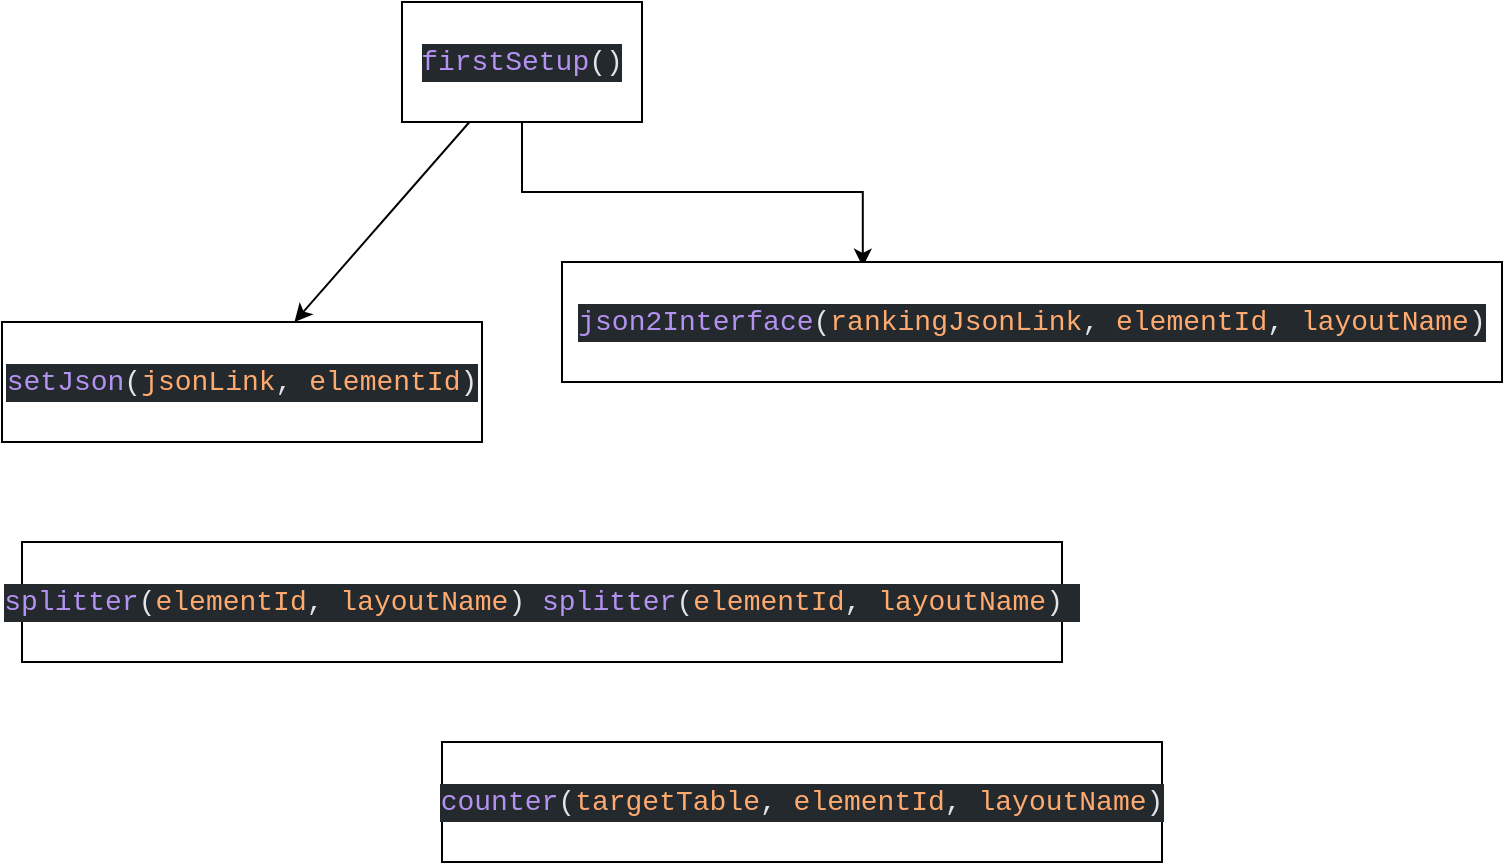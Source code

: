 <mxfile version="13.6.5">
    <diagram id="HkZog31dI36jXlr5OeSE" name="Page-1">
        <mxGraphModel dx="671" dy="614" grid="1" gridSize="10" guides="1" tooltips="1" connect="1" arrows="1" fold="1" page="1" pageScale="1" pageWidth="850" pageHeight="1100" math="0" shadow="0">
            <root>
                <mxCell id="0"/>
                <mxCell id="1" parent="0"/>
                <mxCell id="4" style="rounded=0;orthogonalLoop=1;jettySize=auto;html=1;" parent="1" source="2" target="3" edge="1">
                    <mxGeometry relative="1" as="geometry"/>
                </mxCell>
                <mxCell id="8" style="edgeStyle=orthogonalEdgeStyle;rounded=0;orthogonalLoop=1;jettySize=auto;html=1;entryX=0.32;entryY=0.04;entryDx=0;entryDy=0;entryPerimeter=0;" edge="1" parent="1" source="2" target="7">
                    <mxGeometry relative="1" as="geometry"/>
                </mxCell>
                <mxCell id="2" value="&lt;div style=&quot;color: rgb(225 , 228 , 232) ; background-color: rgb(36 , 41 , 46) ; font-family: &amp;#34;consolas&amp;#34; , &amp;#34;courier new&amp;#34; , monospace ; font-size: 14px ; line-height: 19px&quot;&gt;&lt;span style=&quot;color: rgb(179 , 146 , 240)&quot;&gt;firstSetup&lt;/span&gt;()&lt;/div&gt;" style="rounded=0;whiteSpace=wrap;html=1;" parent="1" vertex="1">
                    <mxGeometry x="270" y="40" width="120" height="60" as="geometry"/>
                </mxCell>
                <mxCell id="3" value="&lt;div style=&quot;color: rgb(225 , 228 , 232) ; background-color: rgb(36 , 41 , 46) ; font-family: &amp;#34;consolas&amp;#34; , &amp;#34;courier new&amp;#34; , monospace ; font-size: 14px ; line-height: 19px&quot;&gt;&lt;span style=&quot;color: #b392f0&quot;&gt;setJson&lt;/span&gt;(&lt;span style=&quot;color: #ffab70&quot;&gt;jsonLink&lt;/span&gt;,&amp;nbsp;&lt;span style=&quot;color: #ffab70&quot;&gt;elementId&lt;/span&gt;)&lt;/div&gt;" style="rounded=0;whiteSpace=wrap;html=1;" parent="1" vertex="1">
                    <mxGeometry x="70" y="200" width="240" height="60" as="geometry"/>
                </mxCell>
                <mxCell id="5" value="&lt;div style=&quot;color: rgb(225 , 228 , 232) ; background-color: rgb(36 , 41 , 46) ; font-family: &amp;#34;consolas&amp;#34; , &amp;#34;courier new&amp;#34; , monospace ; font-size: 14px ; line-height: 19px&quot;&gt;&lt;span style=&quot;color: #b392f0&quot;&gt;counter&lt;/span&gt;(&lt;span style=&quot;color: #ffab70&quot;&gt;targetTable&lt;/span&gt;,&amp;nbsp;&lt;span style=&quot;color: #ffab70&quot;&gt;elementId&lt;/span&gt;,&amp;nbsp;&lt;span style=&quot;color: #ffab70&quot;&gt;layoutName&lt;/span&gt;)&lt;/div&gt;" style="rounded=0;whiteSpace=wrap;html=1;" parent="1" vertex="1">
                    <mxGeometry x="290" y="410" width="360" height="60" as="geometry"/>
                </mxCell>
                <mxCell id="6" value="&lt;div style=&quot;color: rgb(225 , 228 , 232) ; background-color: rgb(36 , 41 , 46) ; font-family: &amp;#34;consolas&amp;#34; , &amp;#34;courier new&amp;#34; , monospace ; font-size: 14px ; line-height: 19px&quot;&gt;&lt;span style=&quot;color: #b392f0&quot;&gt;splitter&lt;/span&gt;(&lt;span style=&quot;color: #ffab70&quot;&gt;elementId&lt;/span&gt;,&amp;nbsp;&lt;span style=&quot;color: #ffab70&quot;&gt;layoutName&lt;/span&gt;)&amp;nbsp;&lt;span style=&quot;color: rgb(179 , 146 , 240)&quot;&gt;splitter&lt;/span&gt;(&lt;span style=&quot;color: rgb(255 , 171 , 112)&quot;&gt;elementId&lt;/span&gt;,&amp;nbsp;&lt;span style=&quot;color: rgb(255 , 171 , 112)&quot;&gt;layoutName&lt;/span&gt;)&amp;nbsp;&lt;/div&gt;" style="rounded=0;whiteSpace=wrap;html=1;" parent="1" vertex="1">
                    <mxGeometry x="80" y="310" width="520" height="60" as="geometry"/>
                </mxCell>
                <mxCell id="7" value="&lt;div style=&quot;color: rgb(225 , 228 , 232) ; background-color: rgb(36 , 41 , 46) ; font-family: &amp;#34;consolas&amp;#34; , &amp;#34;courier new&amp;#34; , monospace ; font-size: 14px ; line-height: 19px&quot;&gt;&lt;div style=&quot;font-family: &amp;#34;consolas&amp;#34; , &amp;#34;courier new&amp;#34; , monospace ; line-height: 19px&quot;&gt;&lt;span style=&quot;color: #b392f0&quot;&gt;json2Interface&lt;/span&gt;(&lt;span style=&quot;color: #ffab70&quot;&gt;rankingJsonLink&lt;/span&gt;,&amp;nbsp;&lt;span style=&quot;color: #ffab70&quot;&gt;elementId&lt;/span&gt;,&amp;nbsp;&lt;span style=&quot;color: #ffab70&quot;&gt;layoutName&lt;/span&gt;)&lt;/div&gt;&lt;/div&gt;" style="rounded=0;whiteSpace=wrap;html=1;" parent="1" vertex="1">
                    <mxGeometry x="350" y="170" width="470" height="60" as="geometry"/>
                </mxCell>
            </root>
        </mxGraphModel>
    </diagram>
</mxfile>